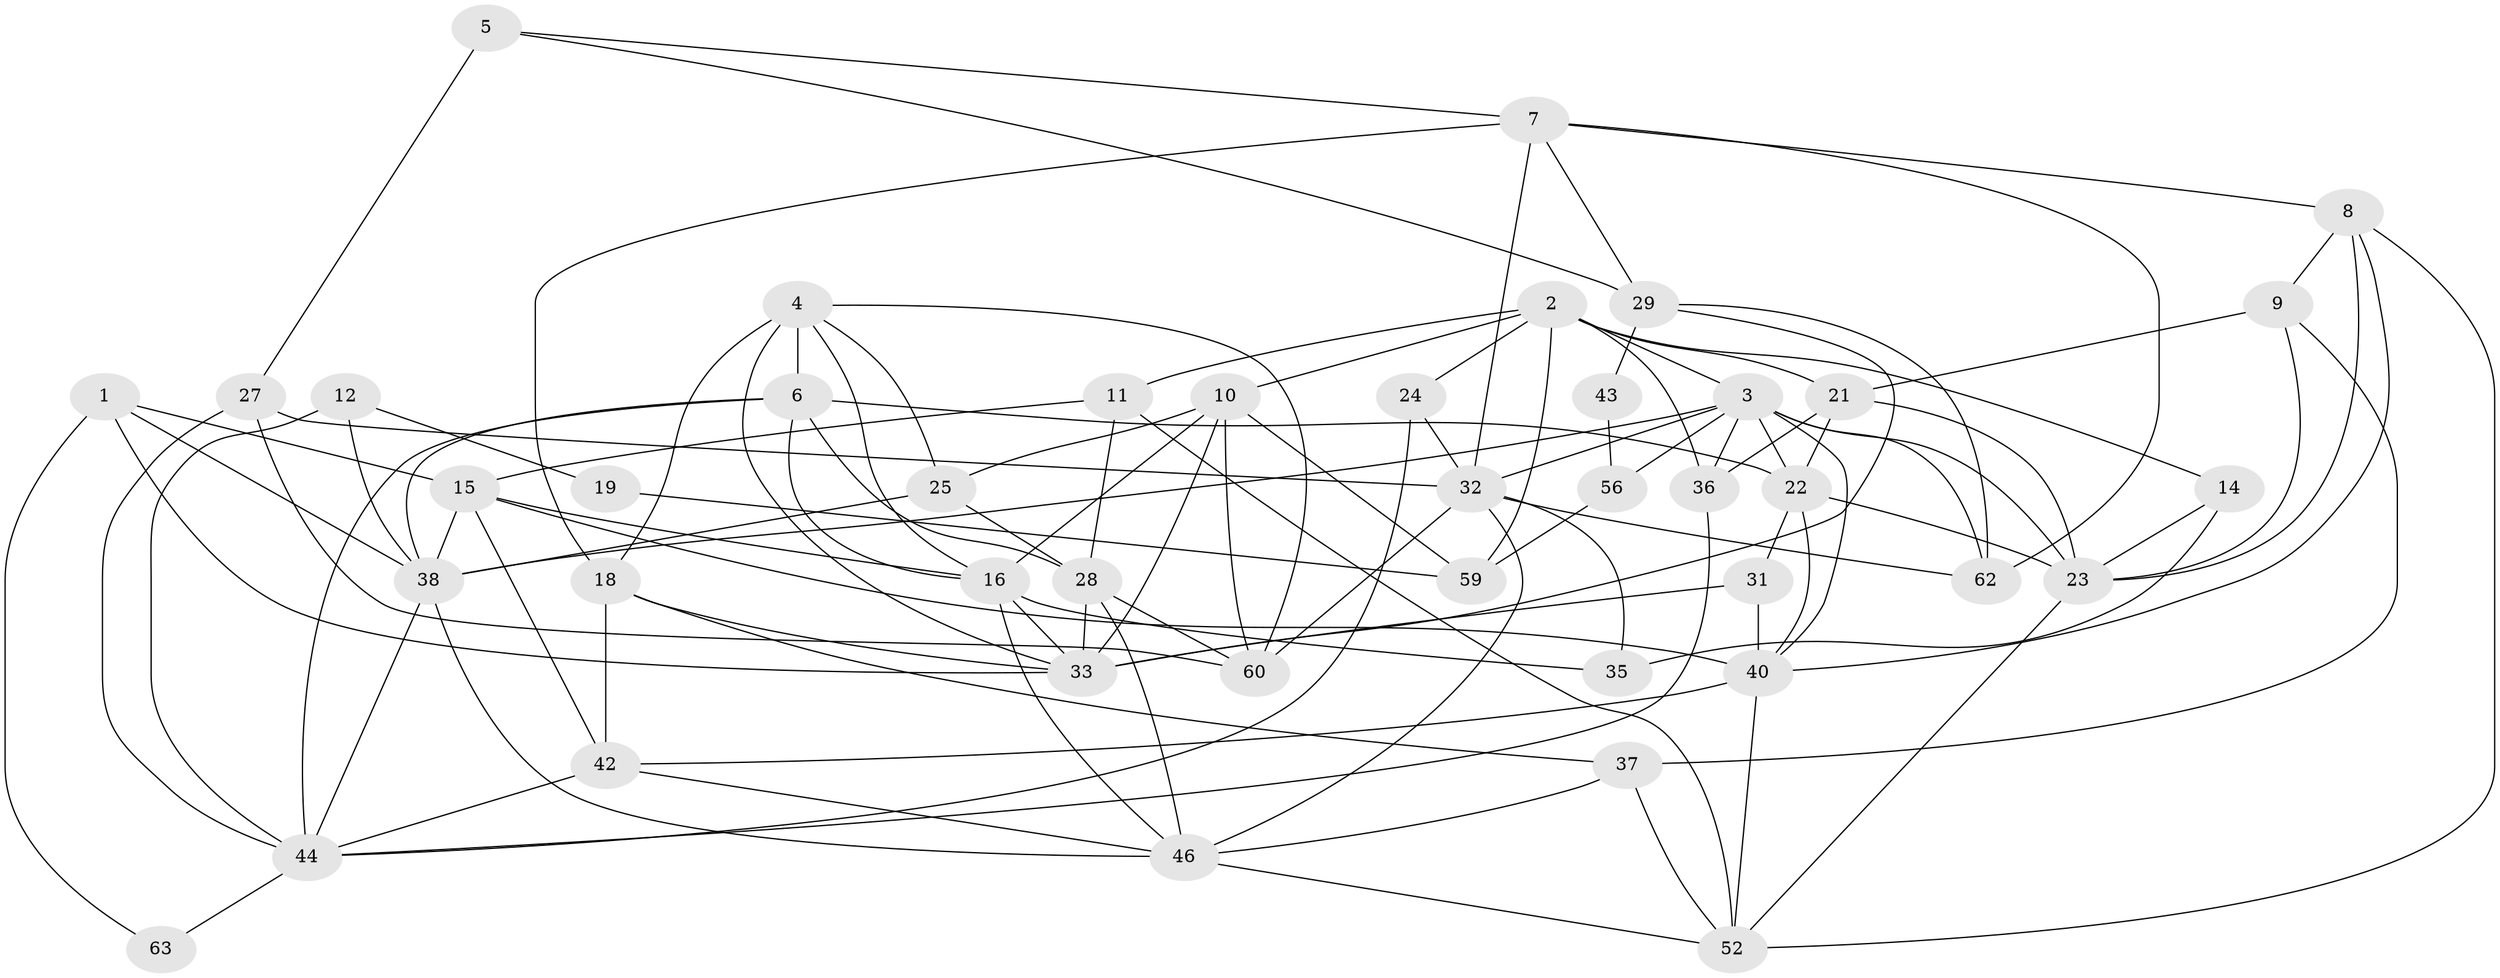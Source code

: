 // original degree distribution, {4: 0.29411764705882354, 5: 0.22058823529411764, 6: 0.08823529411764706, 3: 0.3088235294117647, 2: 0.07352941176470588, 8: 0.014705882352941176}
// Generated by graph-tools (version 1.1) at 2025/41/03/06/25 10:41:54]
// undirected, 43 vertices, 109 edges
graph export_dot {
graph [start="1"]
  node [color=gray90,style=filled];
  1 [super="+26"];
  2 [super="+20"];
  3 [super="+55"];
  4 [super="+68"];
  5 [super="+50"];
  6 [super="+65"];
  7 [super="+13"];
  8 [super="+34"];
  9 [super="+58"];
  10 [super="+66"];
  11;
  12;
  14;
  15 [super="+17"];
  16 [super="+64"];
  18 [super="+30"];
  19;
  21 [super="+51"];
  22;
  23 [super="+47"];
  24;
  25;
  27 [super="+39"];
  28 [super="+49"];
  29;
  31;
  32 [super="+54"];
  33 [super="+57"];
  35;
  36;
  37;
  38 [super="+41"];
  40 [super="+45"];
  42 [super="+67"];
  43;
  44 [super="+48"];
  46 [super="+53"];
  52 [super="+61"];
  56;
  59;
  60;
  62;
  63;
  1 -- 33;
  1 -- 63;
  1 -- 38;
  1 -- 15;
  2 -- 3;
  2 -- 36;
  2 -- 11;
  2 -- 59;
  2 -- 21;
  2 -- 24;
  2 -- 10;
  2 -- 14;
  3 -- 36;
  3 -- 22;
  3 -- 62;
  3 -- 32;
  3 -- 38;
  3 -- 40;
  3 -- 56;
  3 -- 23;
  4 -- 60;
  4 -- 6 [weight=2];
  4 -- 33;
  4 -- 18;
  4 -- 25;
  4 -- 16;
  5 -- 27;
  5 -- 7;
  5 -- 29;
  6 -- 38;
  6 -- 16;
  6 -- 28;
  6 -- 44;
  6 -- 22;
  7 -- 62;
  7 -- 8;
  7 -- 32;
  7 -- 18;
  7 -- 29;
  8 -- 40;
  8 -- 9;
  8 -- 23;
  8 -- 52;
  9 -- 21;
  9 -- 37;
  9 -- 23;
  10 -- 60;
  10 -- 25;
  10 -- 33;
  10 -- 59;
  10 -- 16;
  11 -- 28;
  11 -- 52;
  11 -- 15;
  12 -- 44;
  12 -- 19;
  12 -- 38;
  14 -- 35;
  14 -- 23;
  15 -- 38;
  15 -- 42;
  15 -- 40;
  15 -- 16;
  16 -- 46;
  16 -- 33;
  16 -- 35;
  18 -- 33;
  18 -- 42;
  18 -- 37;
  19 -- 59;
  21 -- 23;
  21 -- 36;
  21 -- 22;
  22 -- 23;
  22 -- 31;
  22 -- 40;
  23 -- 52;
  24 -- 32;
  24 -- 44;
  25 -- 28;
  25 -- 38;
  27 -- 60;
  27 -- 32;
  27 -- 44;
  28 -- 33;
  28 -- 46;
  28 -- 60;
  29 -- 62;
  29 -- 43;
  29 -- 33;
  31 -- 40;
  31 -- 33;
  32 -- 35;
  32 -- 60;
  32 -- 62;
  32 -- 46;
  36 -- 44;
  37 -- 52;
  37 -- 46;
  38 -- 46;
  38 -- 44;
  40 -- 52;
  40 -- 42;
  42 -- 44;
  42 -- 46;
  43 -- 56;
  44 -- 63;
  46 -- 52;
  56 -- 59;
}
